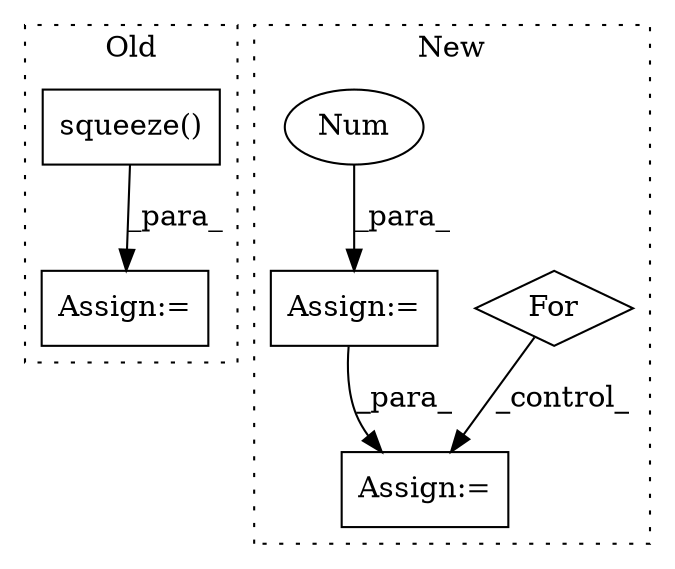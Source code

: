 digraph G {
subgraph cluster0 {
1 [label="squeeze()" a="75" s="4022" l="18" shape="box"];
3 [label="Assign:=" a="68" s="4019" l="3" shape="box"];
label = "Old";
style="dotted";
}
subgraph cluster1 {
2 [label="For" a="107" s="4021,4064" l="4,18" shape="diamond"];
4 [label="Assign:=" a="68" s="4090" l="4" shape="box"];
5 [label="Assign:=" a="68" s="4004" l="3" shape="box"];
6 [label="Num" a="76" s="4007" l="1" shape="ellipse"];
label = "New";
style="dotted";
}
1 -> 3 [label="_para_"];
2 -> 4 [label="_control_"];
5 -> 4 [label="_para_"];
6 -> 5 [label="_para_"];
}